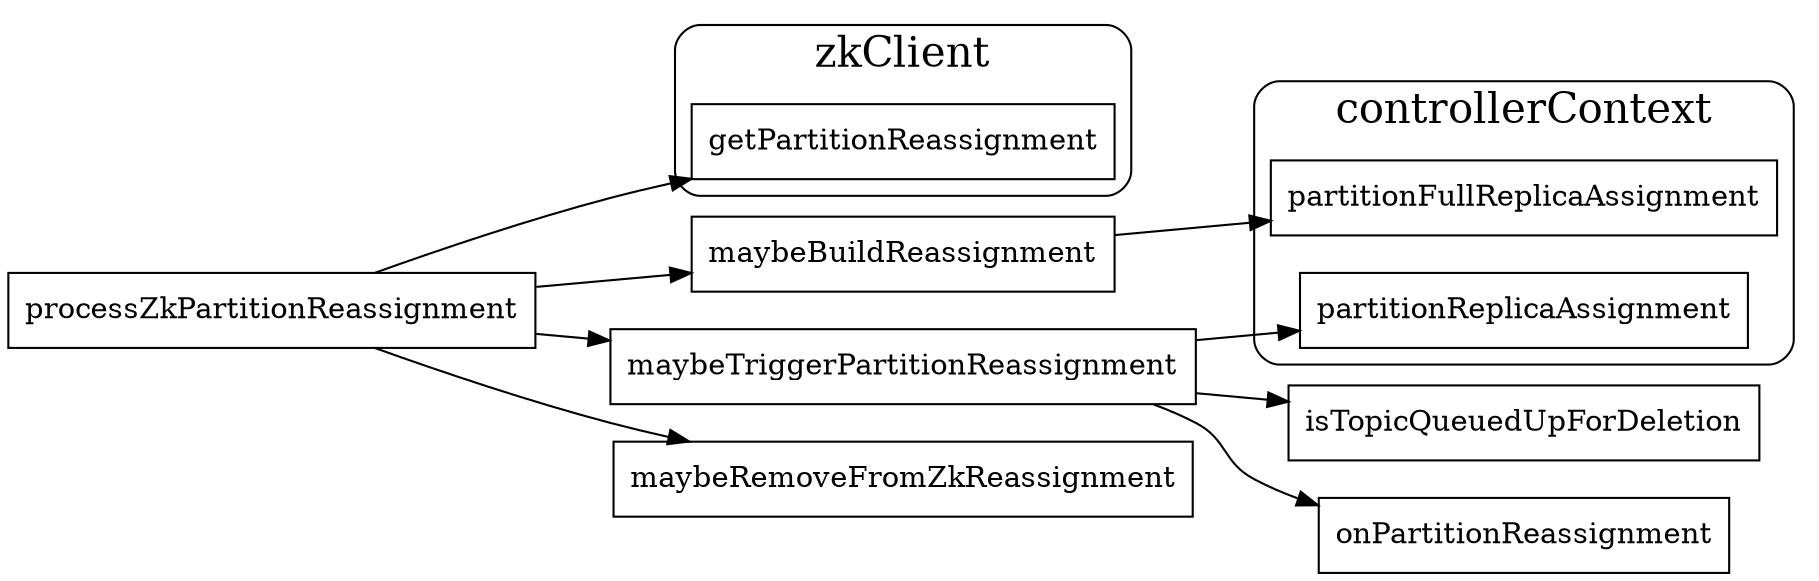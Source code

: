 digraph partitionReassignment {
  node[shape=box;];
  newrank=true;
  rankdir=LR;
  subgraph cluster_zkClient {
    graph[label="zkClient";fontsize=20;style=rounded];
    getPartitionReassignment;
  };
  subgraph cluster_controllerContext {
    graph[label="controllerContext";fontsize=20;style=rounded];
    partitionFullReplicaAssignment;
    partitionReplicaAssignment;
  };

  processZkPartitionReassignment -> {
    getPartitionReassignment;
    maybeBuildReassignment;
    maybeTriggerPartitionReassignment;
    maybeRemoveFromZkReassignment;
  }

  maybeBuildReassignment -> {
    partitionFullReplicaAssignment;
  }

  maybeTriggerPartitionReassignment -> {
    isTopicQueuedUpForDeletion;
    partitionReplicaAssignment;
    onPartitionReassignment;
  }
}
